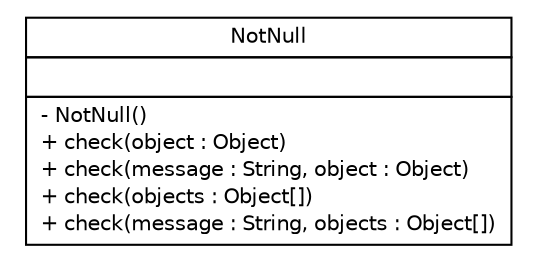 #!/usr/local/bin/dot
#
# Class diagram 
# Generated by UMLGraph version R5_6 (http://www.umlgraph.org/)
#

digraph G {
	edge [fontname="Helvetica",fontsize=10,labelfontname="Helvetica",labelfontsize=10];
	node [fontname="Helvetica",fontsize=10,shape=plaintext];
	nodesep=0.25;
	ranksep=0.5;
	// de.hsbremen.tc.tnc.util.NotNull
	c0 [label=<<table title="de.hsbremen.tc.tnc.util.NotNull" border="0" cellborder="1" cellspacing="0" cellpadding="2" port="p" href="./NotNull.html">
		<tr><td><table border="0" cellspacing="0" cellpadding="1">
<tr><td align="center" balign="center"> NotNull </td></tr>
		</table></td></tr>
		<tr><td><table border="0" cellspacing="0" cellpadding="1">
<tr><td align="left" balign="left">  </td></tr>
		</table></td></tr>
		<tr><td><table border="0" cellspacing="0" cellpadding="1">
<tr><td align="left" balign="left"> - NotNull() </td></tr>
<tr><td align="left" balign="left"> + check(object : Object) </td></tr>
<tr><td align="left" balign="left"> + check(message : String, object : Object) </td></tr>
<tr><td align="left" balign="left"> + check(objects : Object[]) </td></tr>
<tr><td align="left" balign="left"> + check(message : String, objects : Object[]) </td></tr>
		</table></td></tr>
		</table>>, URL="./NotNull.html", fontname="Helvetica", fontcolor="black", fontsize=10.0];
}

